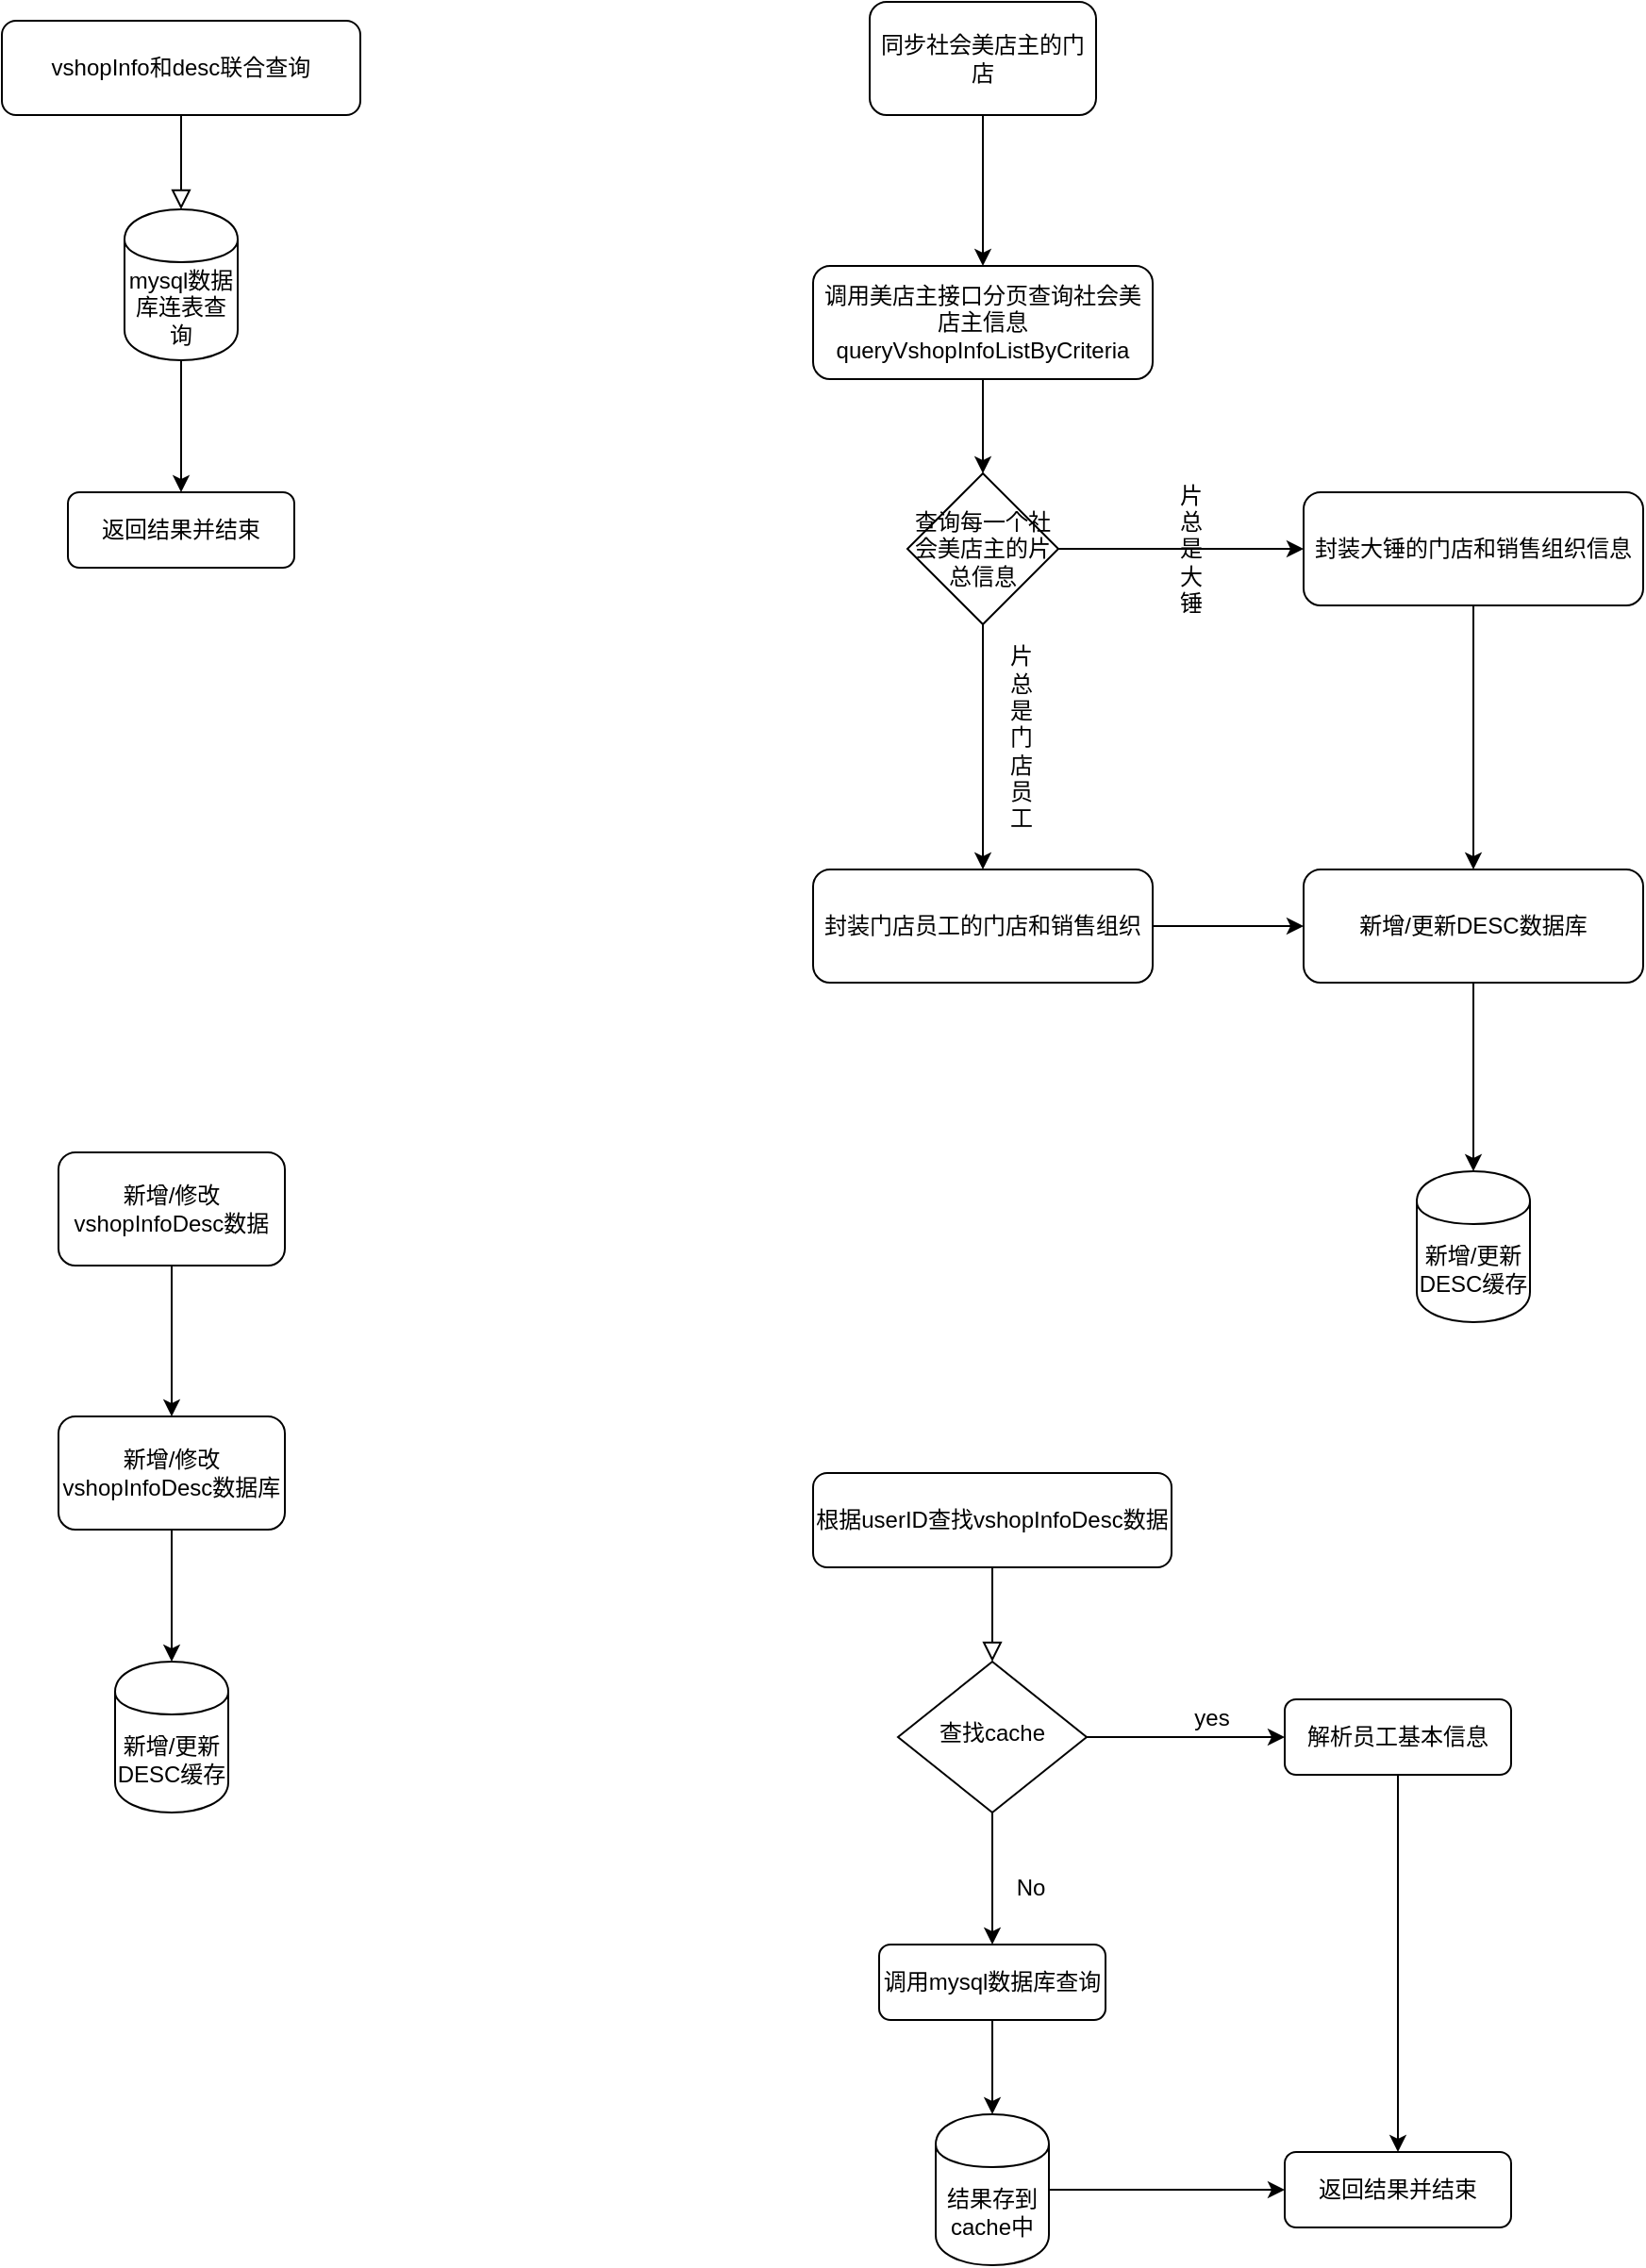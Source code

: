 <mxfile version="12.4.9" type="device"><diagram id="C5RBs43oDa-KdzZeNtuy" name="Page-1"><mxGraphModel dx="1422" dy="745" grid="1" gridSize="10" guides="1" tooltips="1" connect="1" arrows="1" fold="1" page="1" pageScale="1" pageWidth="827" pageHeight="1169" math="0" shadow="0"><root><mxCell id="WIyWlLk6GJQsqaUBKTNV-0"/><mxCell id="WIyWlLk6GJQsqaUBKTNV-1" parent="WIyWlLk6GJQsqaUBKTNV-0"/><mxCell id="bJg7RGMWC8g9bPmNDF8J-0" value="" style="rounded=0;html=1;jettySize=auto;orthogonalLoop=1;fontSize=11;endArrow=block;endFill=0;endSize=8;strokeWidth=1;shadow=0;labelBackgroundColor=none;edgeStyle=orthogonalEdgeStyle;entryX=0.5;entryY=0;entryDx=0;entryDy=0;" edge="1" parent="WIyWlLk6GJQsqaUBKTNV-1" source="bJg7RGMWC8g9bPmNDF8J-1" target="bJg7RGMWC8g9bPmNDF8J-3"><mxGeometry relative="1" as="geometry"><mxPoint x="165" y="170" as="targetPoint"/></mxGeometry></mxCell><mxCell id="bJg7RGMWC8g9bPmNDF8J-1" value="vshopInfo和desc联合查询" style="rounded=1;whiteSpace=wrap;html=1;fontSize=12;glass=0;strokeWidth=1;shadow=0;" vertex="1" parent="WIyWlLk6GJQsqaUBKTNV-1"><mxGeometry x="70" y="80" width="190" height="50" as="geometry"/></mxCell><mxCell id="bJg7RGMWC8g9bPmNDF8J-2" value="返回结果并结束" style="rounded=1;whiteSpace=wrap;html=1;fontSize=12;glass=0;strokeWidth=1;shadow=0;" vertex="1" parent="WIyWlLk6GJQsqaUBKTNV-1"><mxGeometry x="105" y="330" width="120" height="40" as="geometry"/></mxCell><mxCell id="bJg7RGMWC8g9bPmNDF8J-3" value="mysql数据库连表查询" style="shape=cylinder;whiteSpace=wrap;html=1;boundedLbl=1;backgroundOutline=1;" vertex="1" parent="WIyWlLk6GJQsqaUBKTNV-1"><mxGeometry x="135" y="180" width="60" height="80" as="geometry"/></mxCell><mxCell id="bJg7RGMWC8g9bPmNDF8J-4" value="" style="endArrow=classic;html=1;exitX=0.5;exitY=1;exitDx=0;exitDy=0;entryX=0.5;entryY=0;entryDx=0;entryDy=0;" edge="1" parent="WIyWlLk6GJQsqaUBKTNV-1" source="bJg7RGMWC8g9bPmNDF8J-3" target="bJg7RGMWC8g9bPmNDF8J-2"><mxGeometry width="50" height="50" relative="1" as="geometry"><mxPoint x="70" y="620" as="sourcePoint"/><mxPoint x="120" y="570" as="targetPoint"/></mxGeometry></mxCell><mxCell id="bJg7RGMWC8g9bPmNDF8J-7" value="" style="edgeStyle=orthogonalEdgeStyle;rounded=0;orthogonalLoop=1;jettySize=auto;html=1;" edge="1" parent="WIyWlLk6GJQsqaUBKTNV-1" source="bJg7RGMWC8g9bPmNDF8J-5" target="bJg7RGMWC8g9bPmNDF8J-6"><mxGeometry relative="1" as="geometry"/></mxCell><mxCell id="bJg7RGMWC8g9bPmNDF8J-5" value="同步社会美店主的门店" style="rounded=1;whiteSpace=wrap;html=1;" vertex="1" parent="WIyWlLk6GJQsqaUBKTNV-1"><mxGeometry x="530" y="70" width="120" height="60" as="geometry"/></mxCell><mxCell id="bJg7RGMWC8g9bPmNDF8J-9" value="" style="edgeStyle=orthogonalEdgeStyle;rounded=0;orthogonalLoop=1;jettySize=auto;html=1;entryX=0.5;entryY=0;entryDx=0;entryDy=0;" edge="1" parent="WIyWlLk6GJQsqaUBKTNV-1" source="bJg7RGMWC8g9bPmNDF8J-6" target="bJg7RGMWC8g9bPmNDF8J-19"><mxGeometry relative="1" as="geometry"><mxPoint x="590" y="330" as="targetPoint"/></mxGeometry></mxCell><mxCell id="bJg7RGMWC8g9bPmNDF8J-6" value="调用美店主接口分页查询社会美店主信息&lt;br&gt;queryVshopInfoListByCriteria" style="rounded=1;whiteSpace=wrap;html=1;" vertex="1" parent="WIyWlLk6GJQsqaUBKTNV-1"><mxGeometry x="500" y="210" width="180" height="60" as="geometry"/></mxCell><mxCell id="bJg7RGMWC8g9bPmNDF8J-11" value="" style="edgeStyle=orthogonalEdgeStyle;rounded=0;orthogonalLoop=1;jettySize=auto;html=1;exitX=1;exitY=0.5;exitDx=0;exitDy=0;" edge="1" parent="WIyWlLk6GJQsqaUBKTNV-1" source="bJg7RGMWC8g9bPmNDF8J-19" target="bJg7RGMWC8g9bPmNDF8J-10"><mxGeometry relative="1" as="geometry"><mxPoint x="680" y="360" as="sourcePoint"/></mxGeometry></mxCell><mxCell id="bJg7RGMWC8g9bPmNDF8J-13" value="" style="edgeStyle=orthogonalEdgeStyle;rounded=0;orthogonalLoop=1;jettySize=auto;html=1;exitX=0.5;exitY=1;exitDx=0;exitDy=0;" edge="1" parent="WIyWlLk6GJQsqaUBKTNV-1" source="bJg7RGMWC8g9bPmNDF8J-19" target="bJg7RGMWC8g9bPmNDF8J-12"><mxGeometry relative="1" as="geometry"><mxPoint x="590" y="390" as="sourcePoint"/></mxGeometry></mxCell><mxCell id="bJg7RGMWC8g9bPmNDF8J-15" value="" style="edgeStyle=orthogonalEdgeStyle;rounded=0;orthogonalLoop=1;jettySize=auto;html=1;" edge="1" parent="WIyWlLk6GJQsqaUBKTNV-1" source="bJg7RGMWC8g9bPmNDF8J-12" target="bJg7RGMWC8g9bPmNDF8J-14"><mxGeometry relative="1" as="geometry"/></mxCell><mxCell id="bJg7RGMWC8g9bPmNDF8J-12" value="封装门店员工的门店和销售组织" style="rounded=1;whiteSpace=wrap;html=1;" vertex="1" parent="WIyWlLk6GJQsqaUBKTNV-1"><mxGeometry x="500" y="530" width="180" height="60" as="geometry"/></mxCell><mxCell id="bJg7RGMWC8g9bPmNDF8J-18" value="" style="edgeStyle=orthogonalEdgeStyle;rounded=0;orthogonalLoop=1;jettySize=auto;html=1;entryX=0.5;entryY=0;entryDx=0;entryDy=0;" edge="1" parent="WIyWlLk6GJQsqaUBKTNV-1" source="bJg7RGMWC8g9bPmNDF8J-14" target="bJg7RGMWC8g9bPmNDF8J-22"><mxGeometry relative="1" as="geometry"><mxPoint x="850" y="670" as="targetPoint"/></mxGeometry></mxCell><mxCell id="bJg7RGMWC8g9bPmNDF8J-14" value="新增/更新DESC数据库" style="rounded=1;whiteSpace=wrap;html=1;" vertex="1" parent="WIyWlLk6GJQsqaUBKTNV-1"><mxGeometry x="760" y="530" width="180" height="60" as="geometry"/></mxCell><mxCell id="bJg7RGMWC8g9bPmNDF8J-16" value="" style="edgeStyle=orthogonalEdgeStyle;rounded=0;orthogonalLoop=1;jettySize=auto;html=1;" edge="1" parent="WIyWlLk6GJQsqaUBKTNV-1" source="bJg7RGMWC8g9bPmNDF8J-10" target="bJg7RGMWC8g9bPmNDF8J-14"><mxGeometry relative="1" as="geometry"/></mxCell><mxCell id="bJg7RGMWC8g9bPmNDF8J-10" value="封装大锤的门店和销售组织信息" style="rounded=1;whiteSpace=wrap;html=1;" vertex="1" parent="WIyWlLk6GJQsqaUBKTNV-1"><mxGeometry x="760" y="330" width="180" height="60" as="geometry"/></mxCell><mxCell id="bJg7RGMWC8g9bPmNDF8J-19" value="查询每一个社会美店主的片总信息" style="rhombus;whiteSpace=wrap;html=1;" vertex="1" parent="WIyWlLk6GJQsqaUBKTNV-1"><mxGeometry x="550" y="320" width="80" height="80" as="geometry"/></mxCell><mxCell id="bJg7RGMWC8g9bPmNDF8J-20" value="&lt;span style=&quot;white-space: normal&quot;&gt;片总是大锤&lt;/span&gt;" style="text;html=1;align=center;verticalAlign=middle;resizable=0;points=[];autosize=1;" vertex="1" parent="WIyWlLk6GJQsqaUBKTNV-1"><mxGeometry x="660" y="350" width="80" height="20" as="geometry"/></mxCell><mxCell id="bJg7RGMWC8g9bPmNDF8J-21" value="&lt;span style=&quot;white-space: normal&quot;&gt;片总是门店员工&lt;/span&gt;" style="text;html=1;align=center;verticalAlign=middle;resizable=0;points=[];autosize=1;" vertex="1" parent="WIyWlLk6GJQsqaUBKTNV-1"><mxGeometry x="560" y="450" width="100" height="20" as="geometry"/></mxCell><mxCell id="bJg7RGMWC8g9bPmNDF8J-22" value="新增/更新DESC缓存" style="shape=cylinder;whiteSpace=wrap;html=1;boundedLbl=1;backgroundOutline=1;" vertex="1" parent="WIyWlLk6GJQsqaUBKTNV-1"><mxGeometry x="820" y="690" width="60" height="80" as="geometry"/></mxCell><mxCell id="bJg7RGMWC8g9bPmNDF8J-25" value="" style="edgeStyle=orthogonalEdgeStyle;rounded=0;orthogonalLoop=1;jettySize=auto;html=1;" edge="1" parent="WIyWlLk6GJQsqaUBKTNV-1" source="bJg7RGMWC8g9bPmNDF8J-23" target="bJg7RGMWC8g9bPmNDF8J-24"><mxGeometry relative="1" as="geometry"/></mxCell><mxCell id="bJg7RGMWC8g9bPmNDF8J-23" value="新增/修改vshopInfoDesc数据" style="rounded=1;whiteSpace=wrap;html=1;" vertex="1" parent="WIyWlLk6GJQsqaUBKTNV-1"><mxGeometry x="100" y="680" width="120" height="60" as="geometry"/></mxCell><mxCell id="bJg7RGMWC8g9bPmNDF8J-24" value="新增/修改vshopInfoDesc数据库" style="rounded=1;whiteSpace=wrap;html=1;" vertex="1" parent="WIyWlLk6GJQsqaUBKTNV-1"><mxGeometry x="100" y="820" width="120" height="60" as="geometry"/></mxCell><mxCell id="bJg7RGMWC8g9bPmNDF8J-26" value="新增/更新DESC缓存" style="shape=cylinder;whiteSpace=wrap;html=1;boundedLbl=1;backgroundOutline=1;" vertex="1" parent="WIyWlLk6GJQsqaUBKTNV-1"><mxGeometry x="130" y="950" width="60" height="80" as="geometry"/></mxCell><mxCell id="bJg7RGMWC8g9bPmNDF8J-27" value="" style="endArrow=classic;html=1;exitX=0.5;exitY=1;exitDx=0;exitDy=0;" edge="1" parent="WIyWlLk6GJQsqaUBKTNV-1" source="bJg7RGMWC8g9bPmNDF8J-24" target="bJg7RGMWC8g9bPmNDF8J-26"><mxGeometry width="50" height="50" relative="1" as="geometry"><mxPoint x="140" y="950" as="sourcePoint"/><mxPoint x="190" y="900" as="targetPoint"/></mxGeometry></mxCell><mxCell id="bJg7RGMWC8g9bPmNDF8J-28" value="" style="rounded=0;html=1;jettySize=auto;orthogonalLoop=1;fontSize=11;endArrow=block;endFill=0;endSize=8;strokeWidth=1;shadow=0;labelBackgroundColor=none;edgeStyle=orthogonalEdgeStyle;" edge="1" parent="WIyWlLk6GJQsqaUBKTNV-1" source="bJg7RGMWC8g9bPmNDF8J-29" target="bJg7RGMWC8g9bPmNDF8J-32"><mxGeometry relative="1" as="geometry"/></mxCell><mxCell id="bJg7RGMWC8g9bPmNDF8J-29" value="根据userID查找vshopInfoDesc数据" style="rounded=1;whiteSpace=wrap;html=1;fontSize=12;glass=0;strokeWidth=1;shadow=0;" vertex="1" parent="WIyWlLk6GJQsqaUBKTNV-1"><mxGeometry x="500" y="850" width="190" height="50" as="geometry"/></mxCell><mxCell id="bJg7RGMWC8g9bPmNDF8J-30" value="" style="edgeStyle=orthogonalEdgeStyle;rounded=0;orthogonalLoop=1;jettySize=auto;html=1;entryX=0;entryY=0.5;entryDx=0;entryDy=0;" edge="1" parent="WIyWlLk6GJQsqaUBKTNV-1" source="bJg7RGMWC8g9bPmNDF8J-32" target="bJg7RGMWC8g9bPmNDF8J-34"><mxGeometry relative="1" as="geometry"><mxPoint x="725" y="990" as="targetPoint"/></mxGeometry></mxCell><mxCell id="bJg7RGMWC8g9bPmNDF8J-31" value="" style="edgeStyle=orthogonalEdgeStyle;rounded=0;orthogonalLoop=1;jettySize=auto;html=1;entryX=0.5;entryY=0;entryDx=0;entryDy=0;" edge="1" parent="WIyWlLk6GJQsqaUBKTNV-1" source="bJg7RGMWC8g9bPmNDF8J-32" target="bJg7RGMWC8g9bPmNDF8J-38"><mxGeometry relative="1" as="geometry"><mxPoint x="595" y="1110" as="targetPoint"/></mxGeometry></mxCell><mxCell id="bJg7RGMWC8g9bPmNDF8J-32" value="查找cache" style="rhombus;whiteSpace=wrap;html=1;shadow=0;fontFamily=Helvetica;fontSize=12;align=center;strokeWidth=1;spacing=6;spacingTop=-4;" vertex="1" parent="WIyWlLk6GJQsqaUBKTNV-1"><mxGeometry x="545" y="950" width="100" height="80" as="geometry"/></mxCell><mxCell id="bJg7RGMWC8g9bPmNDF8J-33" value="" style="edgeStyle=orthogonalEdgeStyle;rounded=0;orthogonalLoop=1;jettySize=auto;html=1;" edge="1" parent="WIyWlLk6GJQsqaUBKTNV-1" source="bJg7RGMWC8g9bPmNDF8J-34" target="bJg7RGMWC8g9bPmNDF8J-35"><mxGeometry relative="1" as="geometry"/></mxCell><mxCell id="bJg7RGMWC8g9bPmNDF8J-34" value="解析员工基本信息" style="rounded=1;whiteSpace=wrap;html=1;fontSize=12;glass=0;strokeWidth=1;shadow=0;" vertex="1" parent="WIyWlLk6GJQsqaUBKTNV-1"><mxGeometry x="750" y="970" width="120" height="40" as="geometry"/></mxCell><mxCell id="bJg7RGMWC8g9bPmNDF8J-35" value="返回结果并结束" style="rounded=1;whiteSpace=wrap;html=1;fontSize=12;glass=0;strokeWidth=1;shadow=0;" vertex="1" parent="WIyWlLk6GJQsqaUBKTNV-1"><mxGeometry x="750" y="1210" width="120" height="40" as="geometry"/></mxCell><mxCell id="bJg7RGMWC8g9bPmNDF8J-36" value="yes" style="text;html=1;align=center;verticalAlign=middle;resizable=0;points=[];autosize=1;" vertex="1" parent="WIyWlLk6GJQsqaUBKTNV-1"><mxGeometry x="696" y="970" width="30" height="20" as="geometry"/></mxCell><mxCell id="bJg7RGMWC8g9bPmNDF8J-37" value="" style="edgeStyle=orthogonalEdgeStyle;rounded=0;orthogonalLoop=1;jettySize=auto;html=1;entryX=0.5;entryY=0;entryDx=0;entryDy=0;" edge="1" parent="WIyWlLk6GJQsqaUBKTNV-1" source="bJg7RGMWC8g9bPmNDF8J-38" target="bJg7RGMWC8g9bPmNDF8J-41"><mxGeometry relative="1" as="geometry"><mxPoint x="595" y="1220" as="targetPoint"/></mxGeometry></mxCell><mxCell id="bJg7RGMWC8g9bPmNDF8J-38" value="调用mysql数据库查询" style="rounded=1;whiteSpace=wrap;html=1;fontSize=12;glass=0;strokeWidth=1;shadow=0;" vertex="1" parent="WIyWlLk6GJQsqaUBKTNV-1"><mxGeometry x="535" y="1100" width="120" height="40" as="geometry"/></mxCell><mxCell id="bJg7RGMWC8g9bPmNDF8J-39" value="No" style="text;html=1;align=center;verticalAlign=middle;resizable=0;points=[];autosize=1;" vertex="1" parent="WIyWlLk6GJQsqaUBKTNV-1"><mxGeometry x="600" y="1060" width="30" height="20" as="geometry"/></mxCell><mxCell id="bJg7RGMWC8g9bPmNDF8J-40" value="" style="edgeStyle=orthogonalEdgeStyle;rounded=0;orthogonalLoop=1;jettySize=auto;html=1;entryX=0;entryY=0.5;entryDx=0;entryDy=0;" edge="1" parent="WIyWlLk6GJQsqaUBKTNV-1" source="bJg7RGMWC8g9bPmNDF8J-41" target="bJg7RGMWC8g9bPmNDF8J-35"><mxGeometry relative="1" as="geometry"><mxPoint x="595" y="1350" as="targetPoint"/></mxGeometry></mxCell><mxCell id="bJg7RGMWC8g9bPmNDF8J-41" value="结果存到cache中" style="shape=cylinder;whiteSpace=wrap;html=1;boundedLbl=1;backgroundOutline=1;" vertex="1" parent="WIyWlLk6GJQsqaUBKTNV-1"><mxGeometry x="565" y="1190" width="60" height="80" as="geometry"/></mxCell></root></mxGraphModel></diagram></mxfile>